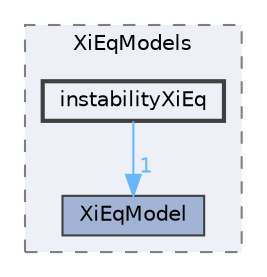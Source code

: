 digraph "applications/solvers/combustion/PDRFoam/XiModels/XiEqModels/instabilityXiEq"
{
 // LATEX_PDF_SIZE
  bgcolor="transparent";
  edge [fontname=Helvetica,fontsize=10,labelfontname=Helvetica,labelfontsize=10];
  node [fontname=Helvetica,fontsize=10,shape=box,height=0.2,width=0.4];
  compound=true
  subgraph clusterdir_86c6030308677972953fc7979d3a85bb {
    graph [ bgcolor="#edf0f7", pencolor="grey50", label="XiEqModels", fontname=Helvetica,fontsize=10 style="filled,dashed", URL="dir_86c6030308677972953fc7979d3a85bb.html",tooltip=""]
  dir_a02a87a06df1180e1e734c7954ddb4f4 [label="XiEqModel", fillcolor="#a2b4d6", color="grey25", style="filled", URL="dir_a02a87a06df1180e1e734c7954ddb4f4.html",tooltip=""];
  dir_bca8f5075957c97bc30ada67e0844991 [label="instabilityXiEq", fillcolor="#edf0f7", color="grey25", style="filled,bold", URL="dir_bca8f5075957c97bc30ada67e0844991.html",tooltip=""];
  }
  dir_bca8f5075957c97bc30ada67e0844991->dir_a02a87a06df1180e1e734c7954ddb4f4 [headlabel="1", labeldistance=1.5 headhref="dir_001873_004434.html" href="dir_001873_004434.html" color="steelblue1" fontcolor="steelblue1"];
}
